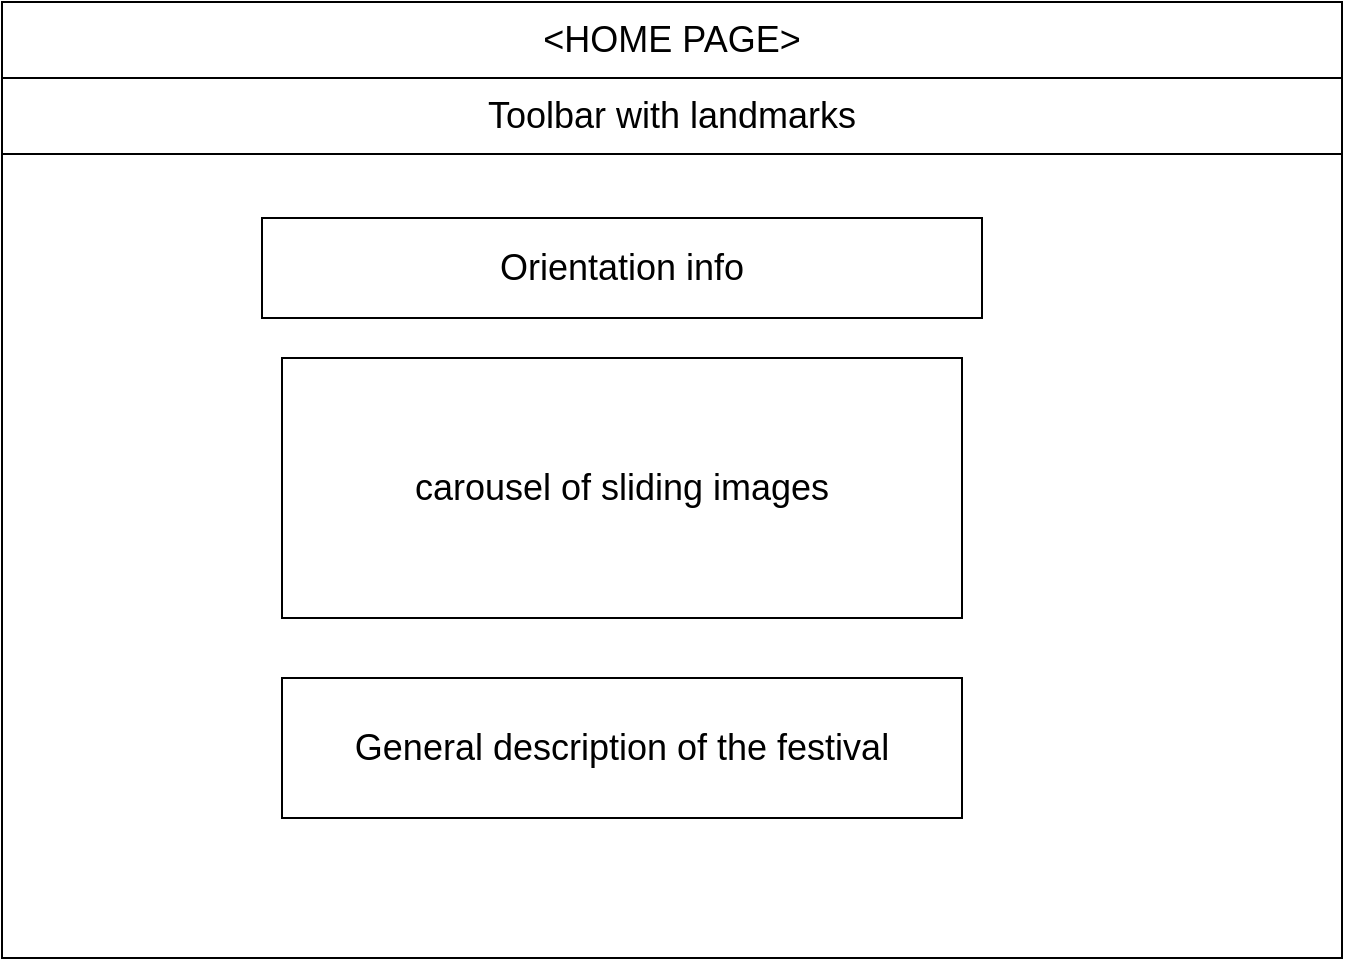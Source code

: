 <mxfile version="10.9.5" type="device"><diagram id="qokz1VBqoCiI0jkoR1iL" name="Page-1"><mxGraphModel dx="1264" dy="595" grid="1" gridSize="10" guides="1" tooltips="1" connect="1" arrows="1" fold="1" page="1" pageScale="1" pageWidth="827" pageHeight="1169" math="0" shadow="0"><root><mxCell id="0"/><mxCell id="1" parent="0"/><mxCell id="eXzMivfYzH1ZaRTWCPi--1" value="" style="rounded=0;whiteSpace=wrap;html=1;" parent="1" vertex="1"><mxGeometry x="10" y="42" width="670" height="478" as="geometry"/></mxCell><mxCell id="eXzMivfYzH1ZaRTWCPi--3" value="&lt;span style=&quot;font-size: 18px;&quot;&gt;Toolbar with landmarks&lt;/span&gt;" style="rounded=0;whiteSpace=wrap;html=1;fontSize=18;" parent="1" vertex="1"><mxGeometry x="10" y="80" width="670" height="38" as="geometry"/></mxCell><mxCell id="eXzMivfYzH1ZaRTWCPi--7" value="&lt;font style=&quot;font-size: 18px;&quot;&gt;Orientation info&lt;/font&gt;" style="text;html=1;strokeColor=#000000;fillColor=none;align=center;verticalAlign=middle;whiteSpace=wrap;rounded=0;fontSize=18;" parent="1" vertex="1"><mxGeometry x="140" y="150" width="360" height="50" as="geometry"/></mxCell><mxCell id="eXzMivfYzH1ZaRTWCPi--10" value="carousel of sliding images" style="text;html=1;strokeColor=#000000;fillColor=none;align=center;verticalAlign=middle;whiteSpace=wrap;rounded=0;fontSize=18;" parent="1" vertex="1"><mxGeometry x="150" y="220" width="340" height="130" as="geometry"/></mxCell><mxCell id="VTC8MYAFlPc6sJ_f3Vid-3" value="General description of the festival" style="text;html=1;strokeColor=#000000;fillColor=none;align=center;verticalAlign=middle;whiteSpace=wrap;rounded=0;fontSize=18;" parent="1" vertex="1"><mxGeometry x="150" y="380" width="340" height="70" as="geometry"/></mxCell><mxCell id="67WQq8g5GxD8j6Klwp-M-1" value="&amp;lt;HOME PAGE&amp;gt;" style="rounded=0;whiteSpace=wrap;html=1;fontSize=18;" parent="1" vertex="1"><mxGeometry x="10" y="42" width="670" height="38" as="geometry"/></mxCell></root></mxGraphModel></diagram></mxfile>
